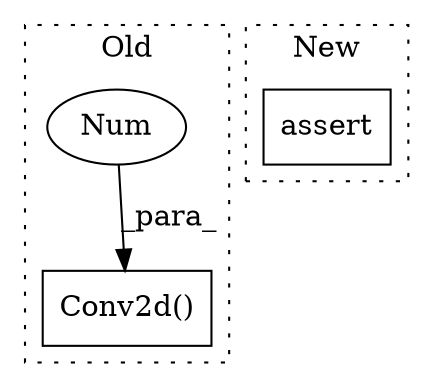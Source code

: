digraph G {
subgraph cluster0 {
1 [label="Conv2d()" a="75" s="11668,11696" l="10,14" shape="box"];
3 [label="Num" a="76" s="11695" l="1" shape="ellipse"];
label = "Old";
style="dotted";
}
subgraph cluster1 {
2 [label="assert" a="65" s="10688" l="7" shape="box"];
label = "New";
style="dotted";
}
3 -> 1 [label="_para_"];
}